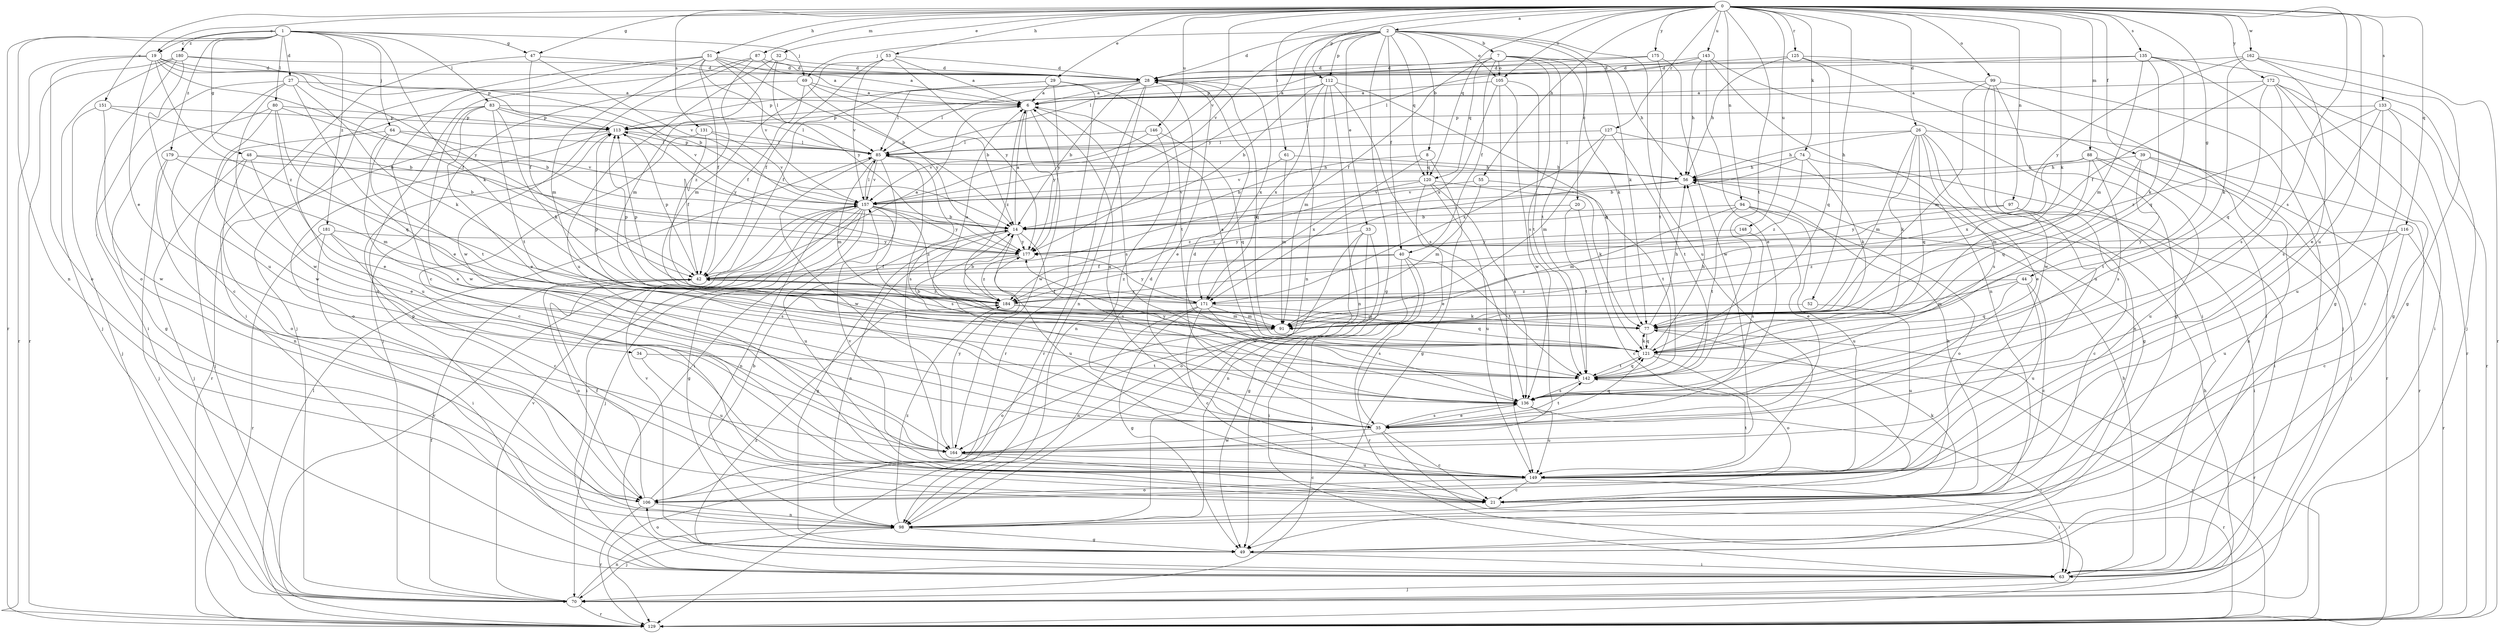 strict digraph  {
0;
1;
2;
6;
7;
8;
14;
19;
20;
21;
26;
27;
28;
29;
32;
33;
34;
35;
39;
40;
42;
44;
47;
48;
49;
51;
52;
53;
55;
56;
61;
63;
64;
69;
70;
74;
77;
80;
83;
85;
87;
88;
91;
94;
97;
98;
99;
105;
106;
112;
113;
116;
120;
121;
125;
127;
129;
131;
133;
135;
136;
142;
143;
146;
148;
149;
151;
157;
162;
164;
171;
172;
175;
177;
179;
180;
181;
184;
0 -> 2  [label=a];
0 -> 19  [label=c];
0 -> 26  [label=d];
0 -> 29  [label=e];
0 -> 32  [label=e];
0 -> 39  [label=f];
0 -> 44  [label=g];
0 -> 47  [label=g];
0 -> 51  [label=h];
0 -> 52  [label=h];
0 -> 53  [label=h];
0 -> 55  [label=h];
0 -> 61  [label=i];
0 -> 74  [label=k];
0 -> 77  [label=k];
0 -> 87  [label=m];
0 -> 88  [label=m];
0 -> 94  [label=n];
0 -> 97  [label=n];
0 -> 99  [label=o];
0 -> 105  [label=o];
0 -> 112  [label=p];
0 -> 116  [label=q];
0 -> 120  [label=q];
0 -> 125  [label=r];
0 -> 127  [label=r];
0 -> 131  [label=s];
0 -> 133  [label=s];
0 -> 135  [label=s];
0 -> 136  [label=s];
0 -> 142  [label=t];
0 -> 143  [label=u];
0 -> 146  [label=u];
0 -> 148  [label=u];
0 -> 149  [label=u];
0 -> 151  [label=v];
0 -> 157  [label=v];
0 -> 162  [label=w];
0 -> 172  [label=y];
0 -> 175  [label=y];
1 -> 19  [label=c];
1 -> 27  [label=d];
1 -> 47  [label=g];
1 -> 48  [label=g];
1 -> 64  [label=j];
1 -> 69  [label=j];
1 -> 77  [label=k];
1 -> 80  [label=l];
1 -> 83  [label=l];
1 -> 98  [label=n];
1 -> 129  [label=r];
1 -> 179  [label=z];
1 -> 180  [label=z];
1 -> 181  [label=z];
2 -> 7  [label=b];
2 -> 8  [label=b];
2 -> 20  [label=c];
2 -> 28  [label=d];
2 -> 33  [label=e];
2 -> 40  [label=f];
2 -> 49  [label=g];
2 -> 69  [label=j];
2 -> 77  [label=k];
2 -> 98  [label=n];
2 -> 105  [label=o];
2 -> 112  [label=p];
2 -> 120  [label=q];
2 -> 149  [label=u];
2 -> 157  [label=v];
2 -> 177  [label=y];
6 -> 113  [label=p];
6 -> 136  [label=s];
6 -> 164  [label=w];
6 -> 177  [label=y];
6 -> 184  [label=z];
7 -> 28  [label=d];
7 -> 40  [label=f];
7 -> 42  [label=f];
7 -> 56  [label=h];
7 -> 77  [label=k];
7 -> 105  [label=o];
7 -> 120  [label=q];
7 -> 136  [label=s];
7 -> 142  [label=t];
8 -> 14  [label=b];
8 -> 49  [label=g];
8 -> 120  [label=q];
8 -> 171  [label=x];
14 -> 6  [label=a];
14 -> 49  [label=g];
14 -> 98  [label=n];
14 -> 136  [label=s];
14 -> 149  [label=u];
14 -> 177  [label=y];
19 -> 28  [label=d];
19 -> 34  [label=e];
19 -> 42  [label=f];
19 -> 106  [label=o];
19 -> 113  [label=p];
19 -> 129  [label=r];
19 -> 177  [label=y];
19 -> 184  [label=z];
20 -> 14  [label=b];
20 -> 21  [label=c];
20 -> 142  [label=t];
21 -> 56  [label=h];
21 -> 77  [label=k];
21 -> 113  [label=p];
26 -> 35  [label=e];
26 -> 56  [label=h];
26 -> 77  [label=k];
26 -> 85  [label=l];
26 -> 91  [label=m];
26 -> 98  [label=n];
26 -> 121  [label=q];
26 -> 129  [label=r];
26 -> 136  [label=s];
27 -> 6  [label=a];
27 -> 21  [label=c];
27 -> 35  [label=e];
27 -> 63  [label=i];
27 -> 77  [label=k];
27 -> 164  [label=w];
28 -> 6  [label=a];
28 -> 14  [label=b];
28 -> 35  [label=e];
28 -> 85  [label=l];
28 -> 98  [label=n];
28 -> 113  [label=p];
28 -> 121  [label=q];
28 -> 129  [label=r];
28 -> 171  [label=x];
29 -> 6  [label=a];
29 -> 42  [label=f];
29 -> 85  [label=l];
29 -> 129  [label=r];
29 -> 142  [label=t];
29 -> 177  [label=y];
32 -> 28  [label=d];
32 -> 85  [label=l];
32 -> 91  [label=m];
32 -> 149  [label=u];
33 -> 49  [label=g];
33 -> 98  [label=n];
33 -> 106  [label=o];
33 -> 164  [label=w];
33 -> 177  [label=y];
34 -> 142  [label=t];
34 -> 149  [label=u];
35 -> 6  [label=a];
35 -> 21  [label=c];
35 -> 28  [label=d];
35 -> 121  [label=q];
35 -> 129  [label=r];
35 -> 136  [label=s];
35 -> 142  [label=t];
35 -> 164  [label=w];
39 -> 56  [label=h];
39 -> 70  [label=j];
39 -> 121  [label=q];
39 -> 129  [label=r];
39 -> 142  [label=t];
40 -> 42  [label=f];
40 -> 63  [label=i];
40 -> 70  [label=j];
40 -> 129  [label=r];
40 -> 142  [label=t];
40 -> 184  [label=z];
42 -> 6  [label=a];
42 -> 106  [label=o];
42 -> 113  [label=p];
42 -> 171  [label=x];
42 -> 184  [label=z];
44 -> 21  [label=c];
44 -> 91  [label=m];
44 -> 121  [label=q];
44 -> 149  [label=u];
44 -> 184  [label=z];
47 -> 28  [label=d];
47 -> 42  [label=f];
47 -> 63  [label=i];
47 -> 157  [label=v];
48 -> 14  [label=b];
48 -> 35  [label=e];
48 -> 56  [label=h];
48 -> 70  [label=j];
48 -> 106  [label=o];
49 -> 63  [label=i];
49 -> 106  [label=o];
49 -> 157  [label=v];
51 -> 6  [label=a];
51 -> 14  [label=b];
51 -> 21  [label=c];
51 -> 28  [label=d];
51 -> 42  [label=f];
51 -> 70  [label=j];
51 -> 91  [label=m];
51 -> 157  [label=v];
51 -> 177  [label=y];
52 -> 91  [label=m];
52 -> 149  [label=u];
53 -> 6  [label=a];
53 -> 28  [label=d];
53 -> 42  [label=f];
53 -> 91  [label=m];
53 -> 157  [label=v];
53 -> 177  [label=y];
55 -> 91  [label=m];
55 -> 142  [label=t];
55 -> 157  [label=v];
56 -> 157  [label=v];
56 -> 184  [label=z];
61 -> 56  [label=h];
61 -> 91  [label=m];
61 -> 157  [label=v];
63 -> 56  [label=h];
63 -> 70  [label=j];
63 -> 184  [label=z];
64 -> 35  [label=e];
64 -> 70  [label=j];
64 -> 85  [label=l];
64 -> 142  [label=t];
64 -> 157  [label=v];
69 -> 6  [label=a];
69 -> 14  [label=b];
69 -> 42  [label=f];
69 -> 70  [label=j];
69 -> 177  [label=y];
70 -> 42  [label=f];
70 -> 56  [label=h];
70 -> 98  [label=n];
70 -> 129  [label=r];
70 -> 157  [label=v];
74 -> 14  [label=b];
74 -> 56  [label=h];
74 -> 63  [label=i];
74 -> 77  [label=k];
74 -> 184  [label=z];
77 -> 56  [label=h];
77 -> 121  [label=q];
77 -> 129  [label=r];
80 -> 14  [label=b];
80 -> 35  [label=e];
80 -> 49  [label=g];
80 -> 113  [label=p];
80 -> 121  [label=q];
80 -> 164  [label=w];
83 -> 35  [label=e];
83 -> 77  [label=k];
83 -> 85  [label=l];
83 -> 113  [label=p];
83 -> 142  [label=t];
83 -> 149  [label=u];
83 -> 157  [label=v];
83 -> 164  [label=w];
85 -> 56  [label=h];
85 -> 63  [label=i];
85 -> 91  [label=m];
85 -> 113  [label=p];
85 -> 136  [label=s];
85 -> 157  [label=v];
85 -> 164  [label=w];
87 -> 6  [label=a];
87 -> 28  [label=d];
87 -> 98  [label=n];
87 -> 164  [label=w];
87 -> 184  [label=z];
88 -> 56  [label=h];
88 -> 91  [label=m];
88 -> 98  [label=n];
88 -> 136  [label=s];
88 -> 149  [label=u];
88 -> 171  [label=x];
91 -> 6  [label=a];
91 -> 106  [label=o];
91 -> 113  [label=p];
94 -> 14  [label=b];
94 -> 35  [label=e];
94 -> 91  [label=m];
94 -> 106  [label=o];
94 -> 142  [label=t];
94 -> 149  [label=u];
97 -> 14  [label=b];
97 -> 21  [label=c];
97 -> 63  [label=i];
97 -> 177  [label=y];
98 -> 49  [label=g];
98 -> 70  [label=j];
98 -> 184  [label=z];
99 -> 6  [label=a];
99 -> 49  [label=g];
99 -> 63  [label=i];
99 -> 91  [label=m];
99 -> 149  [label=u];
99 -> 164  [label=w];
105 -> 6  [label=a];
105 -> 142  [label=t];
105 -> 149  [label=u];
105 -> 164  [label=w];
105 -> 171  [label=x];
106 -> 14  [label=b];
106 -> 42  [label=f];
106 -> 98  [label=n];
106 -> 129  [label=r];
112 -> 6  [label=a];
112 -> 14  [label=b];
112 -> 91  [label=m];
112 -> 98  [label=n];
112 -> 121  [label=q];
112 -> 136  [label=s];
112 -> 171  [label=x];
113 -> 85  [label=l];
113 -> 106  [label=o];
113 -> 129  [label=r];
113 -> 177  [label=y];
116 -> 21  [label=c];
116 -> 129  [label=r];
116 -> 149  [label=u];
116 -> 177  [label=y];
116 -> 184  [label=z];
120 -> 35  [label=e];
120 -> 77  [label=k];
120 -> 136  [label=s];
120 -> 149  [label=u];
120 -> 157  [label=v];
120 -> 184  [label=z];
121 -> 6  [label=a];
121 -> 14  [label=b];
121 -> 56  [label=h];
121 -> 77  [label=k];
121 -> 106  [label=o];
121 -> 129  [label=r];
121 -> 142  [label=t];
125 -> 28  [label=d];
125 -> 56  [label=h];
125 -> 63  [label=i];
125 -> 70  [label=j];
125 -> 121  [label=q];
127 -> 49  [label=g];
127 -> 85  [label=l];
127 -> 91  [label=m];
127 -> 142  [label=t];
127 -> 171  [label=x];
129 -> 85  [label=l];
129 -> 157  [label=v];
131 -> 21  [label=c];
131 -> 42  [label=f];
131 -> 85  [label=l];
131 -> 157  [label=v];
133 -> 21  [label=c];
133 -> 113  [label=p];
133 -> 129  [label=r];
133 -> 136  [label=s];
133 -> 149  [label=u];
133 -> 184  [label=z];
135 -> 28  [label=d];
135 -> 49  [label=g];
135 -> 70  [label=j];
135 -> 77  [label=k];
135 -> 85  [label=l];
135 -> 91  [label=m];
135 -> 121  [label=q];
136 -> 35  [label=e];
136 -> 63  [label=i];
136 -> 149  [label=u];
142 -> 121  [label=q];
142 -> 136  [label=s];
142 -> 177  [label=y];
143 -> 28  [label=d];
143 -> 35  [label=e];
143 -> 56  [label=h];
143 -> 63  [label=i];
143 -> 98  [label=n];
143 -> 113  [label=p];
146 -> 85  [label=l];
146 -> 98  [label=n];
146 -> 121  [label=q];
146 -> 157  [label=v];
148 -> 136  [label=s];
148 -> 177  [label=y];
149 -> 21  [label=c];
149 -> 28  [label=d];
149 -> 63  [label=i];
149 -> 85  [label=l];
149 -> 106  [label=o];
149 -> 142  [label=t];
149 -> 157  [label=v];
151 -> 14  [label=b];
151 -> 70  [label=j];
151 -> 113  [label=p];
151 -> 164  [label=w];
157 -> 14  [label=b];
157 -> 49  [label=g];
157 -> 63  [label=i];
157 -> 70  [label=j];
157 -> 85  [label=l];
157 -> 98  [label=n];
157 -> 136  [label=s];
157 -> 149  [label=u];
157 -> 177  [label=y];
157 -> 184  [label=z];
162 -> 28  [label=d];
162 -> 35  [label=e];
162 -> 49  [label=g];
162 -> 77  [label=k];
162 -> 129  [label=r];
162 -> 177  [label=y];
164 -> 21  [label=c];
164 -> 149  [label=u];
164 -> 177  [label=y];
171 -> 21  [label=c];
171 -> 42  [label=f];
171 -> 49  [label=g];
171 -> 91  [label=m];
171 -> 98  [label=n];
171 -> 113  [label=p];
171 -> 121  [label=q];
171 -> 136  [label=s];
171 -> 177  [label=y];
172 -> 6  [label=a];
172 -> 42  [label=f];
172 -> 49  [label=g];
172 -> 63  [label=i];
172 -> 121  [label=q];
172 -> 129  [label=r];
172 -> 136  [label=s];
175 -> 28  [label=d];
175 -> 85  [label=l];
175 -> 142  [label=t];
175 -> 164  [label=w];
177 -> 42  [label=f];
177 -> 184  [label=z];
179 -> 56  [label=h];
179 -> 70  [label=j];
179 -> 91  [label=m];
179 -> 98  [label=n];
180 -> 14  [label=b];
180 -> 28  [label=d];
180 -> 70  [label=j];
180 -> 106  [label=o];
180 -> 129  [label=r];
180 -> 149  [label=u];
181 -> 21  [label=c];
181 -> 63  [label=i];
181 -> 129  [label=r];
181 -> 136  [label=s];
181 -> 177  [label=y];
184 -> 14  [label=b];
184 -> 77  [label=k];
184 -> 91  [label=m];
184 -> 113  [label=p];
}
